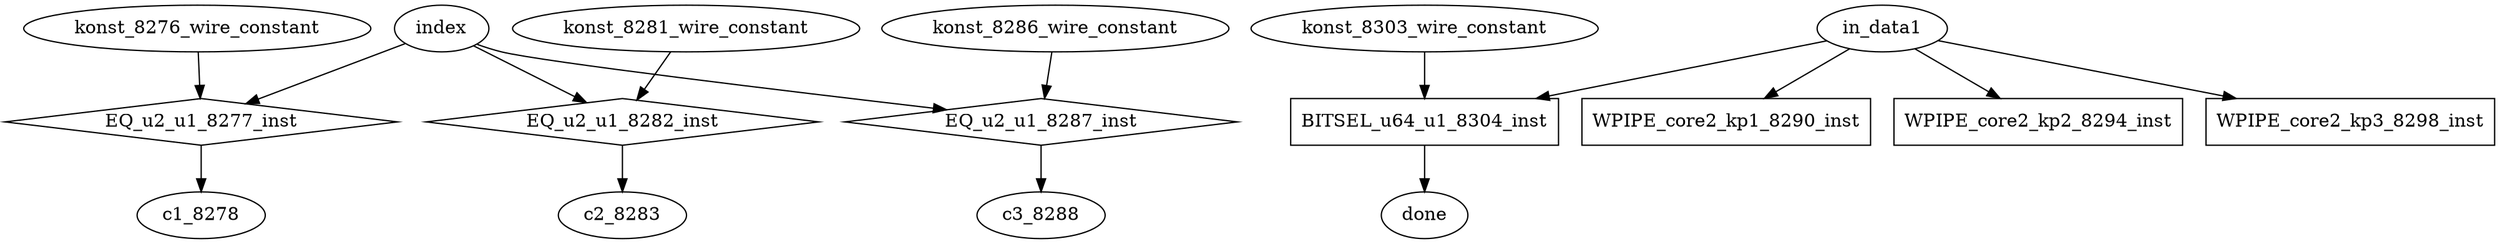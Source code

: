 digraph data_path {
  c1_8278 [shape=ellipse];
  c2_8283 [shape=ellipse];
  c3_8288 [shape=ellipse];
  konst_8276_wire_constant [shape=ellipse];
  konst_8281_wire_constant [shape=ellipse];
  konst_8286_wire_constant [shape=ellipse];
  konst_8303_wire_constant [shape=ellipse];
  BITSEL_u64_u1_8304_inst [shape=rectangle];
in_data1  -> BITSEL_u64_u1_8304_inst;
konst_8303_wire_constant  -> BITSEL_u64_u1_8304_inst;
BITSEL_u64_u1_8304_inst -> done;
  EQ_u2_u1_8277_inst [shape=diamond];
index  -> EQ_u2_u1_8277_inst;
konst_8276_wire_constant  -> EQ_u2_u1_8277_inst;
EQ_u2_u1_8277_inst -> c1_8278;
  EQ_u2_u1_8282_inst [shape=diamond];
index  -> EQ_u2_u1_8282_inst;
konst_8281_wire_constant  -> EQ_u2_u1_8282_inst;
EQ_u2_u1_8282_inst -> c2_8283;
  EQ_u2_u1_8287_inst [shape=diamond];
index  -> EQ_u2_u1_8287_inst;
konst_8286_wire_constant  -> EQ_u2_u1_8287_inst;
EQ_u2_u1_8287_inst -> c3_8288;
  WPIPE_core2_kp1_8290_inst [shape=rectangle];
in_data1  -> WPIPE_core2_kp1_8290_inst;
  WPIPE_core2_kp2_8294_inst [shape=rectangle];
in_data1  -> WPIPE_core2_kp2_8294_inst;
  WPIPE_core2_kp3_8298_inst [shape=rectangle];
in_data1  -> WPIPE_core2_kp3_8298_inst;
}
